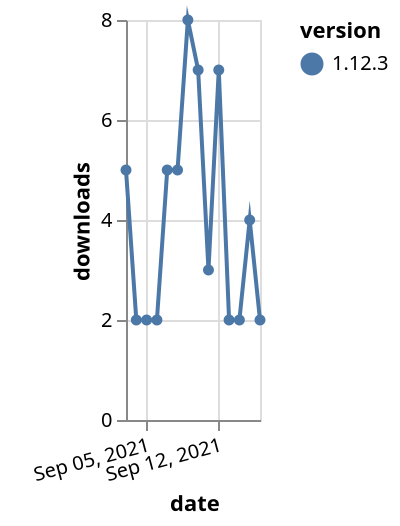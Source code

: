 {"$schema": "https://vega.github.io/schema/vega-lite/v5.json", "description": "A simple bar chart with embedded data.", "data": {"values": [{"date": "2021-09-03", "total": 11052, "delta": 5, "version": "1.12.3"}, {"date": "2021-09-04", "total": 11054, "delta": 2, "version": "1.12.3"}, {"date": "2021-09-05", "total": 11056, "delta": 2, "version": "1.12.3"}, {"date": "2021-09-06", "total": 11058, "delta": 2, "version": "1.12.3"}, {"date": "2021-09-07", "total": 11063, "delta": 5, "version": "1.12.3"}, {"date": "2021-09-08", "total": 11068, "delta": 5, "version": "1.12.3"}, {"date": "2021-09-09", "total": 11076, "delta": 8, "version": "1.12.3"}, {"date": "2021-09-10", "total": 11083, "delta": 7, "version": "1.12.3"}, {"date": "2021-09-11", "total": 11086, "delta": 3, "version": "1.12.3"}, {"date": "2021-09-12", "total": 11093, "delta": 7, "version": "1.12.3"}, {"date": "2021-09-13", "total": 11095, "delta": 2, "version": "1.12.3"}, {"date": "2021-09-14", "total": 11097, "delta": 2, "version": "1.12.3"}, {"date": "2021-09-15", "total": 11101, "delta": 4, "version": "1.12.3"}, {"date": "2021-09-16", "total": 11103, "delta": 2, "version": "1.12.3"}]}, "width": "container", "mark": {"type": "line", "point": {"filled": true}}, "encoding": {"x": {"field": "date", "type": "temporal", "timeUnit": "yearmonthdate", "title": "date", "axis": {"labelAngle": -15}}, "y": {"field": "delta", "type": "quantitative", "title": "downloads"}, "color": {"field": "version", "type": "nominal"}, "tooltip": {"field": "delta"}}}